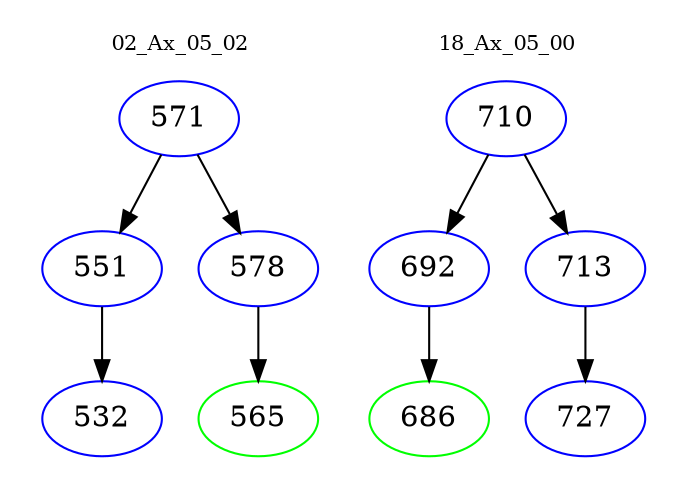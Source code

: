 digraph{
subgraph cluster_0 {
color = white
label = "02_Ax_05_02";
fontsize=10;
T0_571 [label="571", color="blue"]
T0_571 -> T0_551 [color="black"]
T0_551 [label="551", color="blue"]
T0_551 -> T0_532 [color="black"]
T0_532 [label="532", color="blue"]
T0_571 -> T0_578 [color="black"]
T0_578 [label="578", color="blue"]
T0_578 -> T0_565 [color="black"]
T0_565 [label="565", color="green"]
}
subgraph cluster_1 {
color = white
label = "18_Ax_05_00";
fontsize=10;
T1_710 [label="710", color="blue"]
T1_710 -> T1_692 [color="black"]
T1_692 [label="692", color="blue"]
T1_692 -> T1_686 [color="black"]
T1_686 [label="686", color="green"]
T1_710 -> T1_713 [color="black"]
T1_713 [label="713", color="blue"]
T1_713 -> T1_727 [color="black"]
T1_727 [label="727", color="blue"]
}
}
